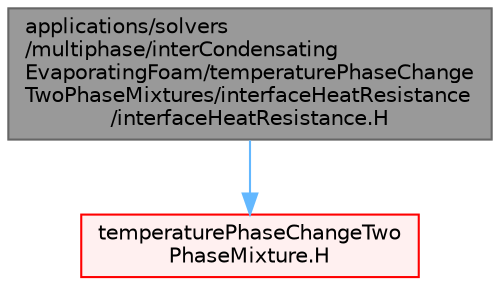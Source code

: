 digraph "applications/solvers/multiphase/interCondensatingEvaporatingFoam/temperaturePhaseChangeTwoPhaseMixtures/interfaceHeatResistance/interfaceHeatResistance.H"
{
 // LATEX_PDF_SIZE
  bgcolor="transparent";
  edge [fontname=Helvetica,fontsize=10,labelfontname=Helvetica,labelfontsize=10];
  node [fontname=Helvetica,fontsize=10,shape=box,height=0.2,width=0.4];
  Node1 [id="Node000001",label="applications/solvers\l/multiphase/interCondensating\lEvaporatingFoam/temperaturePhaseChange\lTwoPhaseMixtures/interfaceHeatResistance\l/interfaceHeatResistance.H",height=0.2,width=0.4,color="gray40", fillcolor="grey60", style="filled", fontcolor="black",tooltip=" "];
  Node1 -> Node2 [id="edge1_Node000001_Node000002",color="steelblue1",style="solid",tooltip=" "];
  Node2 [id="Node000002",label="temperaturePhaseChangeTwo\lPhaseMixture.H",height=0.2,width=0.4,color="red", fillcolor="#FFF0F0", style="filled",URL="$temperaturePhaseChangeTwoPhaseMixture_8H.html",tooltip=" "];
}
